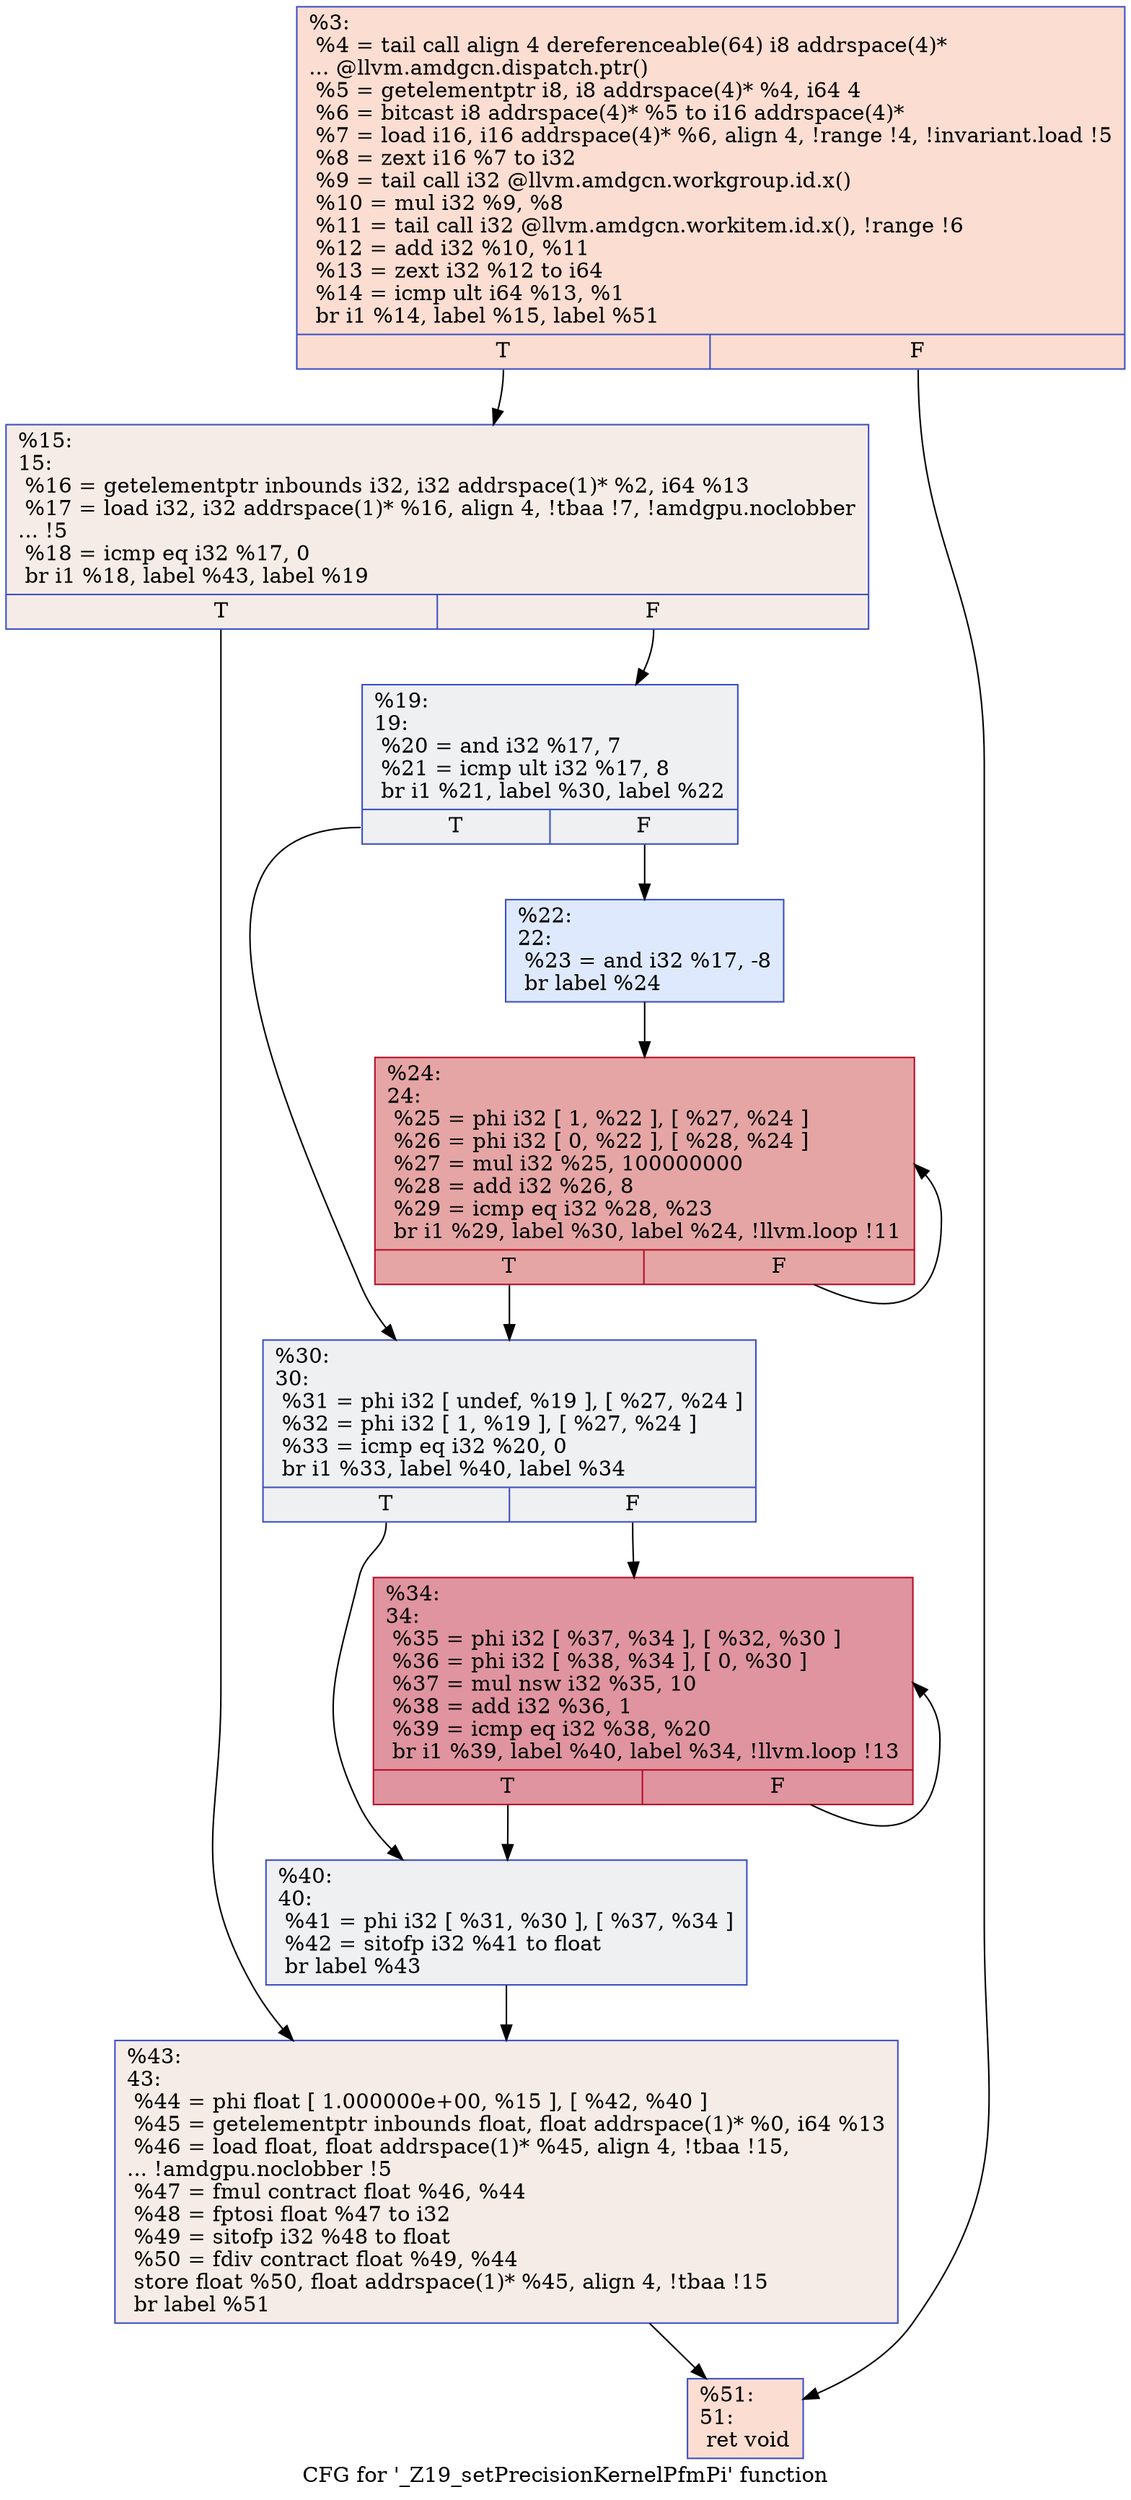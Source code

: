 digraph "CFG for '_Z19_setPrecisionKernelPfmPi' function" {
	label="CFG for '_Z19_setPrecisionKernelPfmPi' function";

	Node0x52c26e0 [shape=record,color="#3d50c3ff", style=filled, fillcolor="#f7b39670",label="{%3:\l  %4 = tail call align 4 dereferenceable(64) i8 addrspace(4)*\l... @llvm.amdgcn.dispatch.ptr()\l  %5 = getelementptr i8, i8 addrspace(4)* %4, i64 4\l  %6 = bitcast i8 addrspace(4)* %5 to i16 addrspace(4)*\l  %7 = load i16, i16 addrspace(4)* %6, align 4, !range !4, !invariant.load !5\l  %8 = zext i16 %7 to i32\l  %9 = tail call i32 @llvm.amdgcn.workgroup.id.x()\l  %10 = mul i32 %9, %8\l  %11 = tail call i32 @llvm.amdgcn.workitem.id.x(), !range !6\l  %12 = add i32 %10, %11\l  %13 = zext i32 %12 to i64\l  %14 = icmp ult i64 %13, %1\l  br i1 %14, label %15, label %51\l|{<s0>T|<s1>F}}"];
	Node0x52c26e0:s0 -> Node0x52c4650;
	Node0x52c26e0:s1 -> Node0x52c46e0;
	Node0x52c4650 [shape=record,color="#3d50c3ff", style=filled, fillcolor="#ead5c970",label="{%15:\l15:                                               \l  %16 = getelementptr inbounds i32, i32 addrspace(1)* %2, i64 %13\l  %17 = load i32, i32 addrspace(1)* %16, align 4, !tbaa !7, !amdgpu.noclobber\l... !5\l  %18 = icmp eq i32 %17, 0\l  br i1 %18, label %43, label %19\l|{<s0>T|<s1>F}}"];
	Node0x52c4650:s0 -> Node0x52c51f0;
	Node0x52c4650:s1 -> Node0x52c5280;
	Node0x52c5280 [shape=record,color="#3d50c3ff", style=filled, fillcolor="#d9dce170",label="{%19:\l19:                                               \l  %20 = and i32 %17, 7\l  %21 = icmp ult i32 %17, 8\l  br i1 %21, label %30, label %22\l|{<s0>T|<s1>F}}"];
	Node0x52c5280:s0 -> Node0x52c5540;
	Node0x52c5280:s1 -> Node0x52c5590;
	Node0x52c5590 [shape=record,color="#3d50c3ff", style=filled, fillcolor="#b5cdfa70",label="{%22:\l22:                                               \l  %23 = and i32 %17, -8\l  br label %24\l}"];
	Node0x52c5590 -> Node0x52c5790;
	Node0x52c5790 [shape=record,color="#b70d28ff", style=filled, fillcolor="#c5333470",label="{%24:\l24:                                               \l  %25 = phi i32 [ 1, %22 ], [ %27, %24 ]\l  %26 = phi i32 [ 0, %22 ], [ %28, %24 ]\l  %27 = mul i32 %25, 100000000\l  %28 = add i32 %26, 8\l  %29 = icmp eq i32 %28, %23\l  br i1 %29, label %30, label %24, !llvm.loop !11\l|{<s0>T|<s1>F}}"];
	Node0x52c5790:s0 -> Node0x52c5540;
	Node0x52c5790:s1 -> Node0x52c5790;
	Node0x52c5540 [shape=record,color="#3d50c3ff", style=filled, fillcolor="#d9dce170",label="{%30:\l30:                                               \l  %31 = phi i32 [ undef, %19 ], [ %27, %24 ]\l  %32 = phi i32 [ 1, %19 ], [ %27, %24 ]\l  %33 = icmp eq i32 %20, 0\l  br i1 %33, label %40, label %34\l|{<s0>T|<s1>F}}"];
	Node0x52c5540:s0 -> Node0x52c4950;
	Node0x52c5540:s1 -> Node0x52c6550;
	Node0x52c6550 [shape=record,color="#b70d28ff", style=filled, fillcolor="#b70d2870",label="{%34:\l34:                                               \l  %35 = phi i32 [ %37, %34 ], [ %32, %30 ]\l  %36 = phi i32 [ %38, %34 ], [ 0, %30 ]\l  %37 = mul nsw i32 %35, 10\l  %38 = add i32 %36, 1\l  %39 = icmp eq i32 %38, %20\l  br i1 %39, label %40, label %34, !llvm.loop !13\l|{<s0>T|<s1>F}}"];
	Node0x52c6550:s0 -> Node0x52c4950;
	Node0x52c6550:s1 -> Node0x52c6550;
	Node0x52c4950 [shape=record,color="#3d50c3ff", style=filled, fillcolor="#d9dce170",label="{%40:\l40:                                               \l  %41 = phi i32 [ %31, %30 ], [ %37, %34 ]\l  %42 = sitofp i32 %41 to float\l  br label %43\l}"];
	Node0x52c4950 -> Node0x52c51f0;
	Node0x52c51f0 [shape=record,color="#3d50c3ff", style=filled, fillcolor="#ead5c970",label="{%43:\l43:                                               \l  %44 = phi float [ 1.000000e+00, %15 ], [ %42, %40 ]\l  %45 = getelementptr inbounds float, float addrspace(1)* %0, i64 %13\l  %46 = load float, float addrspace(1)* %45, align 4, !tbaa !15,\l... !amdgpu.noclobber !5\l  %47 = fmul contract float %46, %44\l  %48 = fptosi float %47 to i32\l  %49 = sitofp i32 %48 to float\l  %50 = fdiv contract float %49, %44\l  store float %50, float addrspace(1)* %45, align 4, !tbaa !15\l  br label %51\l}"];
	Node0x52c51f0 -> Node0x52c46e0;
	Node0x52c46e0 [shape=record,color="#3d50c3ff", style=filled, fillcolor="#f7b39670",label="{%51:\l51:                                               \l  ret void\l}"];
}
